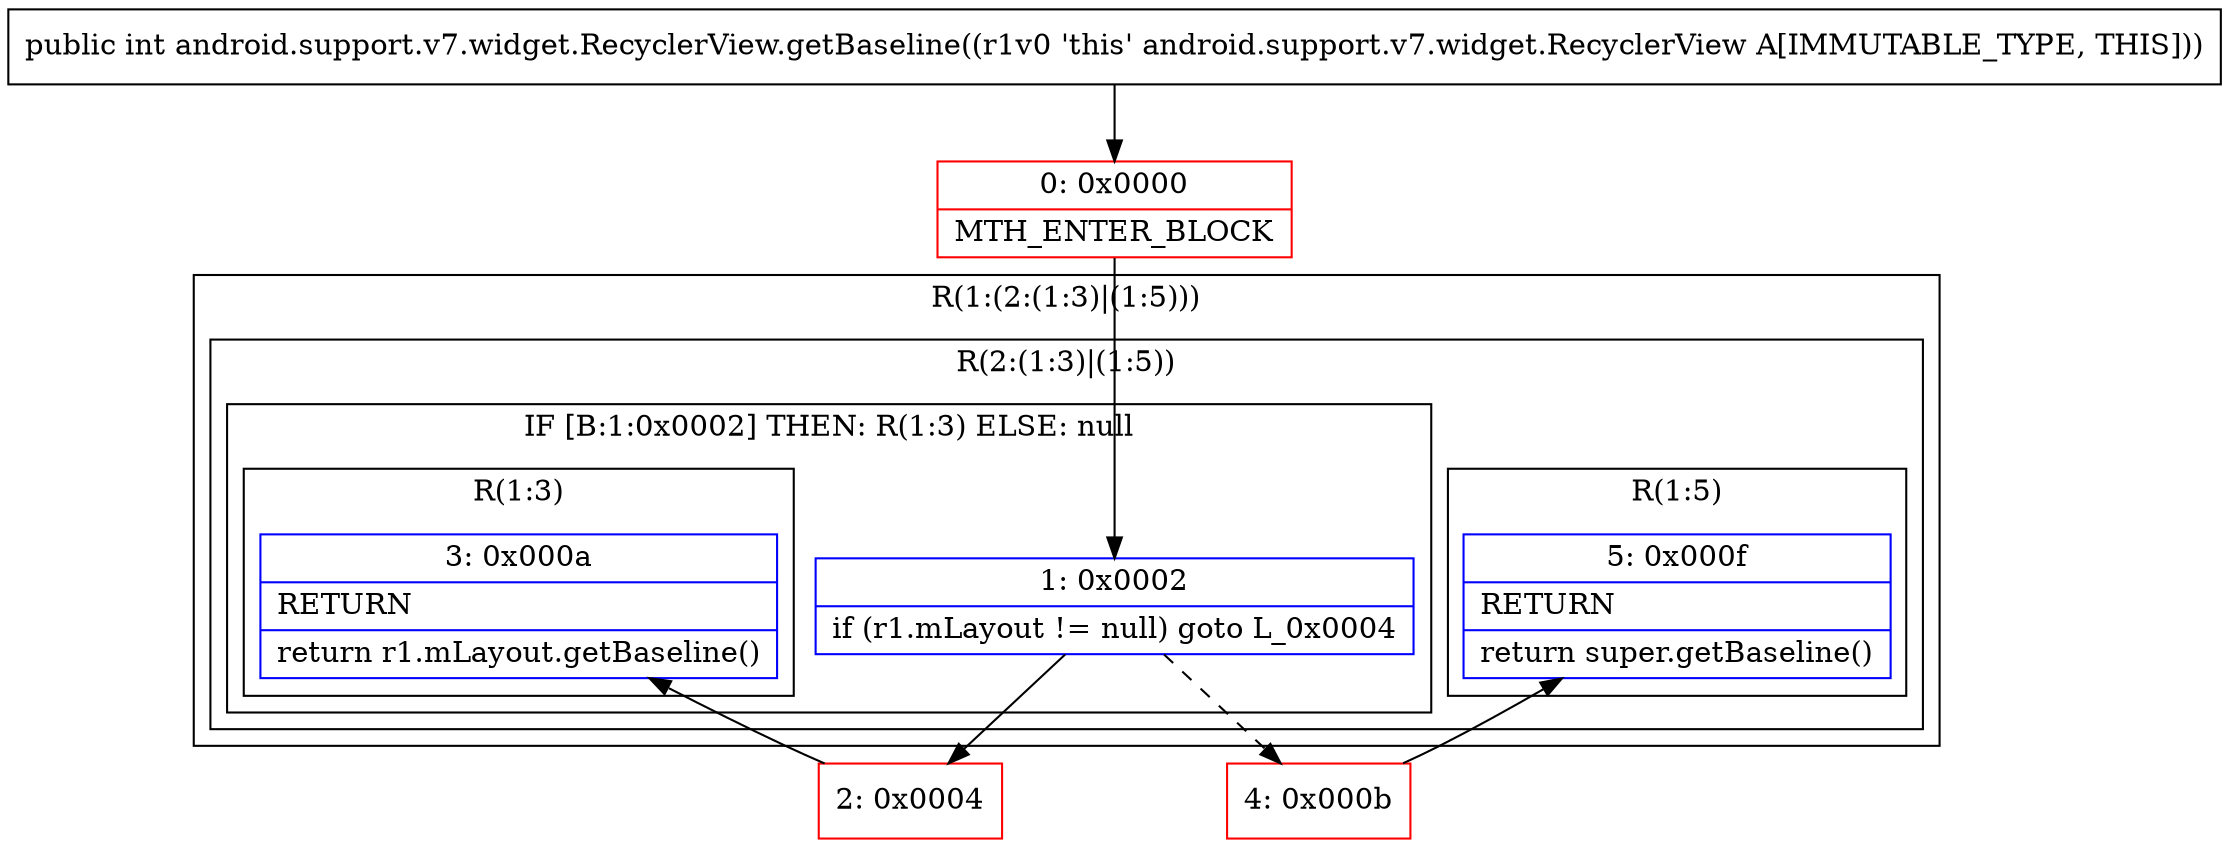 digraph "CFG forandroid.support.v7.widget.RecyclerView.getBaseline()I" {
subgraph cluster_Region_625811966 {
label = "R(1:(2:(1:3)|(1:5)))";
node [shape=record,color=blue];
subgraph cluster_Region_1935333096 {
label = "R(2:(1:3)|(1:5))";
node [shape=record,color=blue];
subgraph cluster_IfRegion_1215086665 {
label = "IF [B:1:0x0002] THEN: R(1:3) ELSE: null";
node [shape=record,color=blue];
Node_1 [shape=record,label="{1\:\ 0x0002|if (r1.mLayout != null) goto L_0x0004\l}"];
subgraph cluster_Region_1376921491 {
label = "R(1:3)";
node [shape=record,color=blue];
Node_3 [shape=record,label="{3\:\ 0x000a|RETURN\l|return r1.mLayout.getBaseline()\l}"];
}
}
subgraph cluster_Region_513588990 {
label = "R(1:5)";
node [shape=record,color=blue];
Node_5 [shape=record,label="{5\:\ 0x000f|RETURN\l|return super.getBaseline()\l}"];
}
}
}
Node_0 [shape=record,color=red,label="{0\:\ 0x0000|MTH_ENTER_BLOCK\l}"];
Node_2 [shape=record,color=red,label="{2\:\ 0x0004}"];
Node_4 [shape=record,color=red,label="{4\:\ 0x000b}"];
MethodNode[shape=record,label="{public int android.support.v7.widget.RecyclerView.getBaseline((r1v0 'this' android.support.v7.widget.RecyclerView A[IMMUTABLE_TYPE, THIS])) }"];
MethodNode -> Node_0;
Node_1 -> Node_2;
Node_1 -> Node_4[style=dashed];
Node_0 -> Node_1;
Node_2 -> Node_3;
Node_4 -> Node_5;
}

